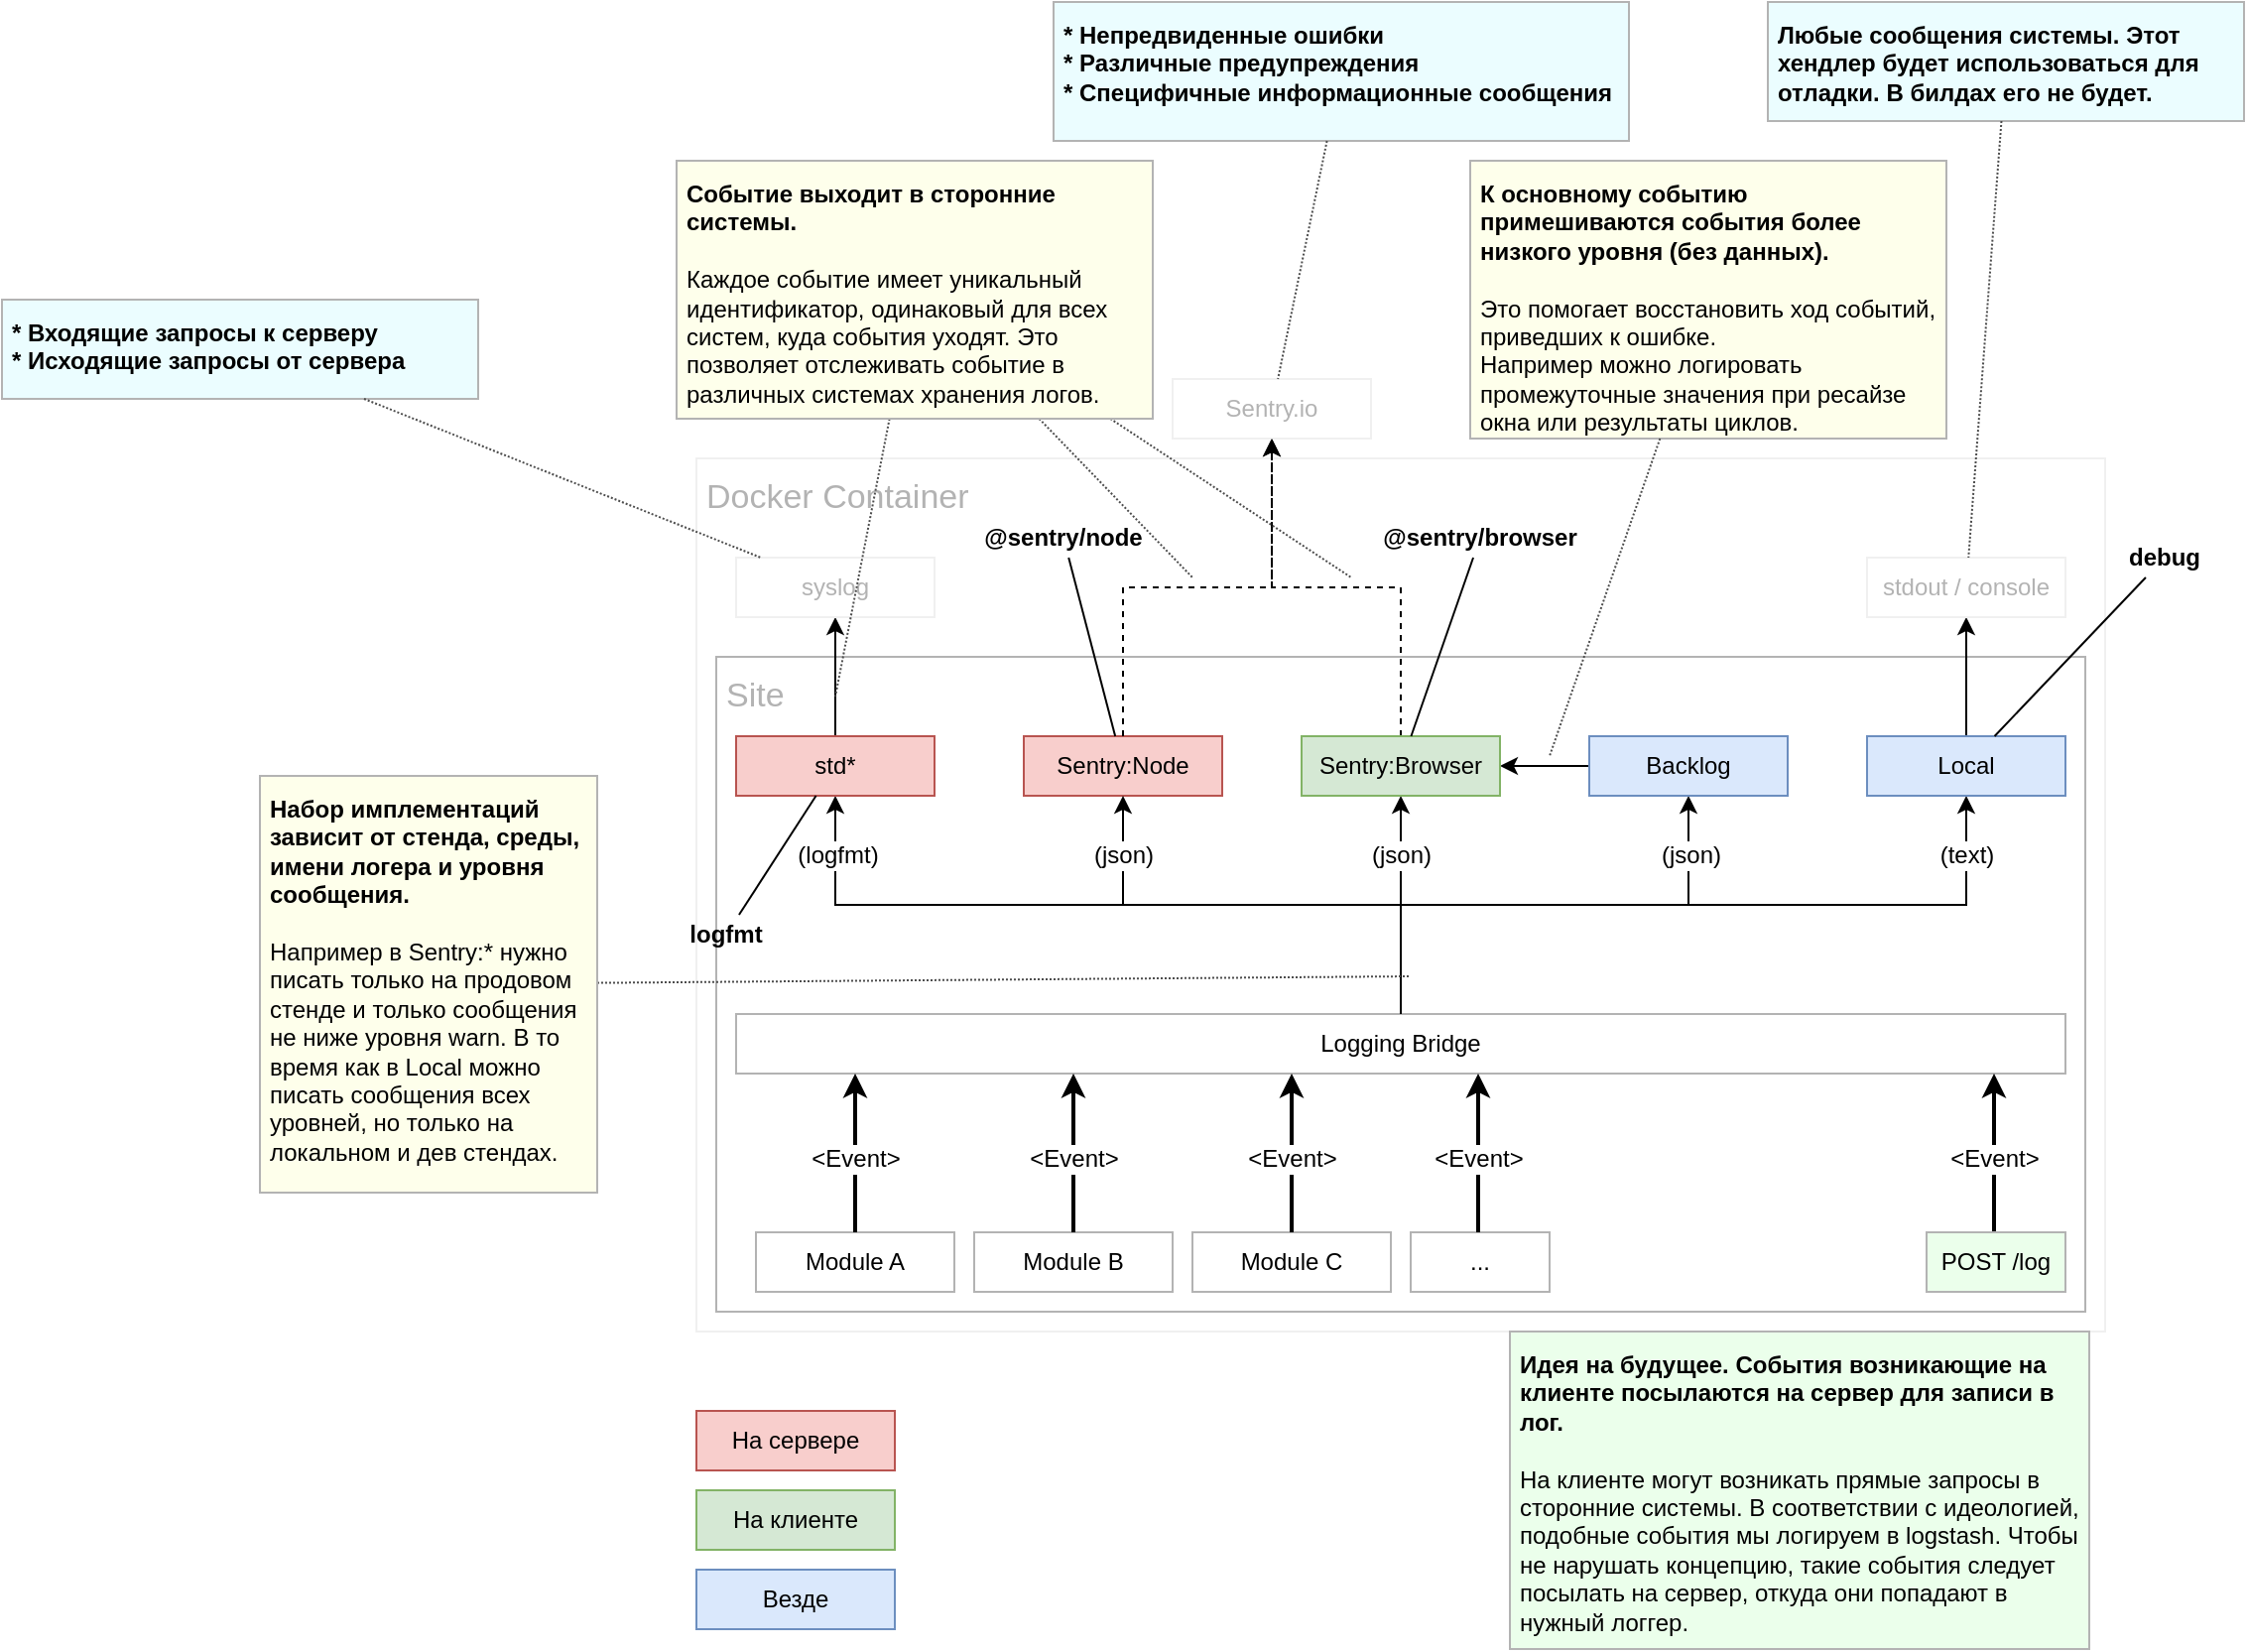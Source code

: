 <mxfile version="10.6.6" type="github"><diagram id="plSGRDKo6Dt8ZI3OW87W" name="Page-1"><mxGraphModel dx="1985" dy="726" grid="1" gridSize="10" guides="1" tooltips="1" connect="1" arrows="1" fold="1" page="1" pageScale="1" pageWidth="827" pageHeight="1169" math="0" shadow="0"><root><mxCell id="0"/><mxCell id="1" style="" parent="0"/><mxCell id="GhjLwsjxVcX4-vvsTxXA-20" value="Docker Container" style="rounded=0;whiteSpace=wrap;html=1;strokeColor=#F0F0F0;fontSize=17;fontColor=#B3B3B3;spacing=5;align=left;verticalAlign=top;" parent="1" vertex="1"><mxGeometry x="40" y="240" width="710" height="440" as="geometry"/></mxCell><mxCell id="GhjLwsjxVcX4-vvsTxXA-1" value="Site&lt;div style=&quot;text-align: left ; font-size: 17px&quot;&gt;&lt;/div&gt;" style="rounded=0;whiteSpace=wrap;html=1;strokeColor=#B3B3B3;align=left;verticalAlign=top;fontSize=17;labelBackgroundColor=none;fontColor=#B3B3B3;spacing=5;" parent="1" vertex="1"><mxGeometry x="50" y="340" width="690" height="330" as="geometry"/></mxCell><mxCell id="GhjLwsjxVcX4-vvsTxXA-16" style="edgeStyle=orthogonalEdgeStyle;rounded=0;orthogonalLoop=1;jettySize=auto;html=1;entryX=0.5;entryY=1;entryDx=0;entryDy=0;strokeWidth=1;" parent="1" source="GhjLwsjxVcX4-vvsTxXA-8" target="GhjLwsjxVcX4-vvsTxXA-11" edge="1"><mxGeometry relative="1" as="geometry"/></mxCell><mxCell id="GhjLwsjxVcX4-vvsTxXA-28" value="(logfmt)" style="text;html=1;resizable=0;points=[];align=center;verticalAlign=middle;labelBackgroundColor=#ffffff;" parent="GhjLwsjxVcX4-vvsTxXA-16" vertex="1" connectable="0"><mxGeometry x="0.568" y="-1" relative="1" as="geometry"><mxPoint x="-30" y="-24" as="offset"/></mxGeometry></mxCell><mxCell id="GhjLwsjxVcX4-vvsTxXA-17" style="edgeStyle=orthogonalEdgeStyle;rounded=0;orthogonalLoop=1;jettySize=auto;html=1;entryX=0.5;entryY=1;entryDx=0;entryDy=0;" parent="1" source="GhjLwsjxVcX4-vvsTxXA-8" target="GhjLwsjxVcX4-vvsTxXA-12" edge="1"><mxGeometry relative="1" as="geometry"/></mxCell><mxCell id="GhjLwsjxVcX4-vvsTxXA-29" value="(json)" style="text;html=1;resizable=0;points=[];align=center;verticalAlign=middle;labelBackgroundColor=#ffffff;" parent="GhjLwsjxVcX4-vvsTxXA-17" vertex="1" connectable="0"><mxGeometry x="0.493" y="-1" relative="1" as="geometry"><mxPoint x="-1" y="2" as="offset"/></mxGeometry></mxCell><mxCell id="GhjLwsjxVcX4-vvsTxXA-18" style="edgeStyle=orthogonalEdgeStyle;rounded=0;orthogonalLoop=1;jettySize=auto;html=1;entryX=0.5;entryY=1;entryDx=0;entryDy=0;" parent="1" source="GhjLwsjxVcX4-vvsTxXA-8" target="GhjLwsjxVcX4-vvsTxXA-13" edge="1"><mxGeometry relative="1" as="geometry"/></mxCell><mxCell id="GhjLwsjxVcX4-vvsTxXA-30" value="(json)" style="text;html=1;resizable=0;points=[];align=center;verticalAlign=middle;labelBackgroundColor=#ffffff;" parent="GhjLwsjxVcX4-vvsTxXA-18" vertex="1" connectable="0"><mxGeometry x="0.533" y="3" relative="1" as="geometry"><mxPoint x="5" y="-22" as="offset"/></mxGeometry></mxCell><mxCell id="GhjLwsjxVcX4-vvsTxXA-19" style="edgeStyle=orthogonalEdgeStyle;rounded=0;orthogonalLoop=1;jettySize=auto;html=1;entryX=0.5;entryY=1;entryDx=0;entryDy=0;" parent="1" source="GhjLwsjxVcX4-vvsTxXA-8" target="GhjLwsjxVcX4-vvsTxXA-14" edge="1"><mxGeometry relative="1" as="geometry"/></mxCell><mxCell id="GhjLwsjxVcX4-vvsTxXA-31" value="(text)" style="text;html=1;resizable=0;points=[];align=center;verticalAlign=middle;labelBackgroundColor=#ffffff;" parent="GhjLwsjxVcX4-vvsTxXA-19" vertex="1" connectable="0"><mxGeometry x="0.7" y="-2" relative="1" as="geometry"><mxPoint x="4" y="-27" as="offset"/></mxGeometry></mxCell><mxCell id="GhjLwsjxVcX4-vvsTxXA-8" value="Logging Bridge&lt;br&gt;" style="rounded=0;whiteSpace=wrap;html=1;strokeColor=#B3B3B3;" parent="1" vertex="1"><mxGeometry x="60" y="520" width="670" height="30" as="geometry"/></mxCell><mxCell id="GhjLwsjxVcX4-vvsTxXA-22" style="edgeStyle=orthogonalEdgeStyle;rounded=0;orthogonalLoop=1;jettySize=auto;html=1;exitX=0.5;exitY=0;exitDx=0;exitDy=0;" parent="1" source="GhjLwsjxVcX4-vvsTxXA-11" target="GhjLwsjxVcX4-vvsTxXA-21" edge="1"><mxGeometry relative="1" as="geometry"/></mxCell><mxCell id="GhjLwsjxVcX4-vvsTxXA-11" value="std*&lt;br&gt;" style="rounded=0;whiteSpace=wrap;html=1;strokeColor=#b85450;fillColor=#f8cecc;" parent="1" vertex="1"><mxGeometry x="60" y="380" width="100" height="30" as="geometry"/></mxCell><mxCell id="GhjLwsjxVcX4-vvsTxXA-26" style="edgeStyle=orthogonalEdgeStyle;rounded=0;orthogonalLoop=1;jettySize=auto;html=1;entryX=0.5;entryY=1;entryDx=0;entryDy=0;dashed=1;" parent="1" source="GhjLwsjxVcX4-vvsTxXA-12" target="GhjLwsjxVcX4-vvsTxXA-25" edge="1"><mxGeometry relative="1" as="geometry"/></mxCell><mxCell id="GhjLwsjxVcX4-vvsTxXA-23" style="edgeStyle=orthogonalEdgeStyle;rounded=0;orthogonalLoop=1;jettySize=auto;html=1;entryX=1;entryY=0.5;entryDx=0;entryDy=0;" parent="1" source="GhjLwsjxVcX4-vvsTxXA-13" target="GhjLwsjxVcX4-vvsTxXA-12" edge="1"><mxGeometry relative="1" as="geometry"/></mxCell><mxCell id="GhjLwsjxVcX4-vvsTxXA-13" value="Backlog&lt;br&gt;" style="rounded=0;whiteSpace=wrap;html=1;strokeColor=#6c8ebf;fillColor=#dae8fc;" parent="1" vertex="1"><mxGeometry x="490" y="380" width="100" height="30" as="geometry"/></mxCell><mxCell id="xoon3yMHOYKr-UEsjlOf-9" style="edgeStyle=orthogonalEdgeStyle;rounded=0;orthogonalLoop=1;jettySize=auto;html=1;strokeWidth=1;" edge="1" parent="1" source="GhjLwsjxVcX4-vvsTxXA-14" target="xoon3yMHOYKr-UEsjlOf-8"><mxGeometry relative="1" as="geometry"/></mxCell><mxCell id="GhjLwsjxVcX4-vvsTxXA-14" value="Local&lt;br&gt;" style="rounded=0;whiteSpace=wrap;html=1;strokeColor=#6c8ebf;fillColor=#dae8fc;" parent="1" vertex="1"><mxGeometry x="630" y="380" width="100" height="30" as="geometry"/></mxCell><mxCell id="GhjLwsjxVcX4-vvsTxXA-21" value="syslog" style="rounded=0;whiteSpace=wrap;html=1;strokeColor=#F0F0F0;fontColor=#B3B3B3;" parent="1" vertex="1"><mxGeometry x="60" y="290" width="100" height="30" as="geometry"/></mxCell><mxCell id="GhjLwsjxVcX4-vvsTxXA-25" value="Sentry.io&lt;br&gt;" style="rounded=0;whiteSpace=wrap;html=1;strokeColor=#F0F0F0;fontColor=#B3B3B3;" parent="1" vertex="1"><mxGeometry x="280" y="200" width="100" height="30" as="geometry"/></mxCell><mxCell id="GhjLwsjxVcX4-vvsTxXA-12" value="&lt;span&gt;Sentry:Browser&lt;/span&gt;" style="rounded=0;whiteSpace=wrap;html=1;strokeColor=#82b366;fillColor=#d5e8d4;" parent="1" vertex="1"><mxGeometry x="345" y="380" width="100" height="30" as="geometry"/></mxCell><mxCell id="GhjLwsjxVcX4-vvsTxXA-54" value="Module A" style="rounded=0;whiteSpace=wrap;html=1;strokeColor=#B3B3B3;" parent="1" vertex="1"><mxGeometry x="70" y="630" width="100" height="30" as="geometry"/></mxCell><mxCell id="GhjLwsjxVcX4-vvsTxXA-55" value="Module B" style="rounded=0;whiteSpace=wrap;html=1;strokeColor=#B3B3B3;" parent="1" vertex="1"><mxGeometry x="180" y="630" width="100" height="30" as="geometry"/></mxCell><mxCell id="GhjLwsjxVcX4-vvsTxXA-57" value="Module C" style="rounded=0;whiteSpace=wrap;html=1;strokeColor=#B3B3B3;" parent="1" vertex="1"><mxGeometry x="290" y="630" width="100" height="30" as="geometry"/></mxCell><mxCell id="GhjLwsjxVcX4-vvsTxXA-59" style="edgeStyle=orthogonalEdgeStyle;rounded=0;orthogonalLoop=1;jettySize=auto;html=1;strokeWidth=2;entryX=0.113;entryY=1;entryDx=0;entryDy=0;entryPerimeter=0;exitX=0.5;exitY=0;exitDx=0;exitDy=0;" parent="1" edge="1"><mxGeometry relative="1" as="geometry"><mxPoint x="230" y="630" as="sourcePoint"/><mxPoint x="230" y="550" as="targetPoint"/></mxGeometry></mxCell><mxCell id="GhjLwsjxVcX4-vvsTxXA-60" value="&amp;lt;Event&amp;gt;&lt;br&gt;" style="text;html=1;resizable=0;points=[];align=center;verticalAlign=middle;labelBackgroundColor=#ffffff;" parent="GhjLwsjxVcX4-vvsTxXA-59" vertex="1" connectable="0"><mxGeometry x="-0.067" relative="1" as="geometry"><mxPoint as="offset"/></mxGeometry></mxCell><mxCell id="GhjLwsjxVcX4-vvsTxXA-61" style="edgeStyle=orthogonalEdgeStyle;rounded=0;orthogonalLoop=1;jettySize=auto;html=1;strokeWidth=2;entryX=0.113;entryY=1;entryDx=0;entryDy=0;entryPerimeter=0;exitX=0.5;exitY=0;exitDx=0;exitDy=0;" parent="1" edge="1"><mxGeometry relative="1" as="geometry"><mxPoint x="340" y="630" as="sourcePoint"/><mxPoint x="340" y="550" as="targetPoint"/></mxGeometry></mxCell><mxCell id="GhjLwsjxVcX4-vvsTxXA-62" value="&amp;lt;Event&amp;gt;&lt;br&gt;" style="text;html=1;resizable=0;points=[];align=center;verticalAlign=middle;labelBackgroundColor=#ffffff;" parent="GhjLwsjxVcX4-vvsTxXA-61" vertex="1" connectable="0"><mxGeometry x="-0.067" relative="1" as="geometry"><mxPoint as="offset"/></mxGeometry></mxCell><mxCell id="xoon3yMHOYKr-UEsjlOf-2" value="&lt;span&gt;Sentry:Node&lt;/span&gt;" style="rounded=0;whiteSpace=wrap;html=1;strokeColor=#b85450;fillColor=#f8cecc;" vertex="1" parent="1"><mxGeometry x="205" y="380" width="100" height="30" as="geometry"/></mxCell><mxCell id="xoon3yMHOYKr-UEsjlOf-3" style="edgeStyle=orthogonalEdgeStyle;rounded=0;orthogonalLoop=1;jettySize=auto;html=1;entryX=0.5;entryY=1;entryDx=0;entryDy=0;strokeWidth=1;exitX=0.5;exitY=0;exitDx=0;exitDy=0;" edge="1" parent="1" source="GhjLwsjxVcX4-vvsTxXA-8" target="xoon3yMHOYKr-UEsjlOf-2"><mxGeometry relative="1" as="geometry"><mxPoint x="335" y="550" as="sourcePoint"/><mxPoint x="120" y="420" as="targetPoint"/></mxGeometry></mxCell><mxCell id="xoon3yMHOYKr-UEsjlOf-4" value="(json)" style="text;html=1;resizable=0;points=[];align=center;verticalAlign=middle;labelBackgroundColor=#ffffff;" vertex="1" connectable="0" parent="xoon3yMHOYKr-UEsjlOf-3"><mxGeometry x="0.568" y="-1" relative="1" as="geometry"><mxPoint x="-1" y="-24" as="offset"/></mxGeometry></mxCell><mxCell id="xoon3yMHOYKr-UEsjlOf-7" style="edgeStyle=orthogonalEdgeStyle;rounded=0;orthogonalLoop=1;jettySize=auto;html=1;entryX=0.5;entryY=1;entryDx=0;entryDy=0;dashed=1;exitX=0.5;exitY=0;exitDx=0;exitDy=0;" edge="1" parent="1" source="xoon3yMHOYKr-UEsjlOf-2" target="GhjLwsjxVcX4-vvsTxXA-25"><mxGeometry relative="1" as="geometry"><mxPoint x="410" y="390" as="sourcePoint"/><mxPoint x="410" y="240" as="targetPoint"/></mxGeometry></mxCell><mxCell id="xoon3yMHOYKr-UEsjlOf-8" value="stdout / console" style="rounded=0;whiteSpace=wrap;html=1;strokeColor=#F0F0F0;fontColor=#B3B3B3;" vertex="1" parent="1"><mxGeometry x="630" y="290" width="100" height="30" as="geometry"/></mxCell><mxCell id="xoon3yMHOYKr-UEsjlOf-10" style="edgeStyle=none;rounded=0;orthogonalLoop=1;jettySize=auto;html=1;endArrow=none;endFill=0;fontColor=#B3B3B3;dashed=1;strokeColor=#4D4D4D;dashPattern=1 1;" edge="1" parent="1" source="GhjLwsjxVcX4-vvsTxXA-44"><mxGeometry relative="1" as="geometry"><mxPoint x="370" y="300" as="targetPoint"/><mxPoint x="233" y="175" as="sourcePoint"/></mxGeometry></mxCell><mxCell id="xoon3yMHOYKr-UEsjlOf-11" value="На сервере" style="rounded=0;whiteSpace=wrap;html=1;strokeColor=#b85450;fillColor=#f8cecc;" vertex="1" parent="1"><mxGeometry x="40" y="720" width="100" height="30" as="geometry"/></mxCell><mxCell id="xoon3yMHOYKr-UEsjlOf-12" value="&lt;span&gt;На клиенте&lt;/span&gt;" style="rounded=0;whiteSpace=wrap;html=1;strokeColor=#82b366;fillColor=#d5e8d4;" vertex="1" parent="1"><mxGeometry x="40" y="760" width="100" height="30" as="geometry"/></mxCell><mxCell id="xoon3yMHOYKr-UEsjlOf-13" value="&lt;span&gt;Везде&lt;/span&gt;" style="rounded=0;whiteSpace=wrap;html=1;strokeColor=#6c8ebf;fillColor=#dae8fc;" vertex="1" parent="1"><mxGeometry x="40" y="800" width="100" height="30" as="geometry"/></mxCell><mxCell id="xoon3yMHOYKr-UEsjlOf-14" style="edgeStyle=orthogonalEdgeStyle;rounded=0;orthogonalLoop=1;jettySize=auto;html=1;strokeWidth=2;entryX=0.113;entryY=1;entryDx=0;entryDy=0;entryPerimeter=0;exitX=0.5;exitY=0;exitDx=0;exitDy=0;" edge="1" parent="1"><mxGeometry relative="1" as="geometry"><mxPoint x="120" y="630" as="sourcePoint"/><mxPoint x="120" y="550" as="targetPoint"/></mxGeometry></mxCell><mxCell id="xoon3yMHOYKr-UEsjlOf-15" value="&amp;lt;Event&amp;gt;&lt;br&gt;" style="text;html=1;resizable=0;points=[];align=center;verticalAlign=middle;labelBackgroundColor=#ffffff;" vertex="1" connectable="0" parent="xoon3yMHOYKr-UEsjlOf-14"><mxGeometry x="-0.067" relative="1" as="geometry"><mxPoint as="offset"/></mxGeometry></mxCell><mxCell id="GhjLwsjxVcX4-vvsTxXA-58" value="..." style="rounded=0;whiteSpace=wrap;html=1;strokeColor=#B3B3B3;" parent="1" vertex="1"><mxGeometry x="400" y="630" width="70" height="30" as="geometry"/></mxCell><mxCell id="GhjLwsjxVcX4-vvsTxXA-63" style="edgeStyle=orthogonalEdgeStyle;rounded=0;orthogonalLoop=1;jettySize=auto;html=1;strokeWidth=2;entryX=0.113;entryY=1;entryDx=0;entryDy=0;entryPerimeter=0;exitX=0.5;exitY=0;exitDx=0;exitDy=0;" parent="1" edge="1"><mxGeometry relative="1" as="geometry"><mxPoint x="434" y="630" as="sourcePoint"/><mxPoint x="434" y="550" as="targetPoint"/></mxGeometry></mxCell><mxCell id="GhjLwsjxVcX4-vvsTxXA-64" value="&amp;lt;Event&amp;gt;&lt;br&gt;" style="text;html=1;resizable=0;points=[];align=center;verticalAlign=middle;labelBackgroundColor=#ffffff;" parent="GhjLwsjxVcX4-vvsTxXA-63" vertex="1" connectable="0"><mxGeometry x="-0.067" relative="1" as="geometry"><mxPoint as="offset"/></mxGeometry></mxCell><mxCell id="xoon3yMHOYKr-UEsjlOf-27" style="edgeStyle=orthogonalEdgeStyle;rounded=0;orthogonalLoop=1;jettySize=auto;html=1;strokeWidth=2;entryX=0.113;entryY=1;entryDx=0;entryDy=0;entryPerimeter=0;exitX=0.5;exitY=0;exitDx=0;exitDy=0;" edge="1" parent="1"><mxGeometry relative="1" as="geometry"><mxPoint x="694" y="630" as="sourcePoint"/><mxPoint x="694" y="550" as="targetPoint"/></mxGeometry></mxCell><mxCell id="xoon3yMHOYKr-UEsjlOf-28" value="&amp;lt;Event&amp;gt;&lt;br&gt;" style="text;html=1;resizable=0;points=[];align=center;verticalAlign=middle;labelBackgroundColor=#ffffff;" vertex="1" connectable="0" parent="xoon3yMHOYKr-UEsjlOf-27"><mxGeometry x="-0.067" relative="1" as="geometry"><mxPoint as="offset"/></mxGeometry></mxCell><mxCell id="xoon3yMHOYKr-UEsjlOf-29" value="POST /log" style="rounded=0;whiteSpace=wrap;html=1;strokeColor=#B3B3B3;fillColor=#EBFFEB;" vertex="1" parent="1"><mxGeometry x="660" y="630" width="70" height="30" as="geometry"/></mxCell><mxCell id="GhjLwsjxVcX4-vvsTxXA-32" value="Libs" style="locked=1;" parent="0"/><mxCell id="GhjLwsjxVcX4-vvsTxXA-34" style="rounded=0;orthogonalLoop=1;jettySize=auto;html=1;endArrow=none;endFill=0;" parent="GhjLwsjxVcX4-vvsTxXA-32" source="GhjLwsjxVcX4-vvsTxXA-33" target="GhjLwsjxVcX4-vvsTxXA-12" edge="1"><mxGeometry relative="1" as="geometry"><mxPoint x="840" y="230" as="targetPoint"/></mxGeometry></mxCell><mxCell id="GhjLwsjxVcX4-vvsTxXA-33" value="@sentry/browser" style="text;html=1;strokeColor=none;fillColor=none;align=center;verticalAlign=middle;whiteSpace=wrap;rounded=0;fontStyle=1" parent="GhjLwsjxVcX4-vvsTxXA-32" vertex="1"><mxGeometry x="390" y="270" width="90" height="20" as="geometry"/></mxCell><mxCell id="GhjLwsjxVcX4-vvsTxXA-36" style="edgeStyle=none;rounded=0;orthogonalLoop=1;jettySize=auto;html=1;endArrow=none;endFill=0;" parent="GhjLwsjxVcX4-vvsTxXA-32" source="GhjLwsjxVcX4-vvsTxXA-35" target="GhjLwsjxVcX4-vvsTxXA-14" edge="1"><mxGeometry relative="1" as="geometry"/></mxCell><mxCell id="GhjLwsjxVcX4-vvsTxXA-35" value="debug" style="text;html=1;strokeColor=none;fillColor=none;align=center;verticalAlign=middle;whiteSpace=wrap;rounded=0;fontStyle=1" parent="GhjLwsjxVcX4-vvsTxXA-32" vertex="1"><mxGeometry x="750" y="280" width="60" height="20" as="geometry"/></mxCell><mxCell id="GhjLwsjxVcX4-vvsTxXA-38" style="edgeStyle=none;rounded=0;orthogonalLoop=1;jettySize=auto;html=1;endArrow=none;endFill=0;" parent="GhjLwsjxVcX4-vvsTxXA-32" source="GhjLwsjxVcX4-vvsTxXA-37" target="GhjLwsjxVcX4-vvsTxXA-11" edge="1"><mxGeometry relative="1" as="geometry"/></mxCell><mxCell id="GhjLwsjxVcX4-vvsTxXA-37" value="logfmt" style="text;html=1;strokeColor=none;fillColor=none;align=center;verticalAlign=middle;whiteSpace=wrap;rounded=0;fontStyle=1" parent="GhjLwsjxVcX4-vvsTxXA-32" vertex="1"><mxGeometry x="10" y="470" width="90" height="20" as="geometry"/></mxCell><mxCell id="xoon3yMHOYKr-UEsjlOf-16" value="@sentry/node" style="text;html=1;strokeColor=none;fillColor=none;align=center;verticalAlign=middle;whiteSpace=wrap;rounded=0;fontStyle=1" vertex="1" parent="GhjLwsjxVcX4-vvsTxXA-32"><mxGeometry x="170" y="270" width="110" height="20" as="geometry"/></mxCell><mxCell id="xoon3yMHOYKr-UEsjlOf-17" style="rounded=0;orthogonalLoop=1;jettySize=auto;html=1;endArrow=none;endFill=0;" edge="1" parent="GhjLwsjxVcX4-vvsTxXA-32" source="xoon3yMHOYKr-UEsjlOf-16" target="xoon3yMHOYKr-UEsjlOf-2"><mxGeometry relative="1" as="geometry"><mxPoint x="413.333" y="390" as="targetPoint"/><mxPoint x="474.444" y="280" as="sourcePoint"/></mxGeometry></mxCell><mxCell id="GhjLwsjxVcX4-vvsTxXA-39" value="Comments" style="locked=1;" parent="0"/><mxCell id="GhjLwsjxVcX4-vvsTxXA-41" style="edgeStyle=none;rounded=0;orthogonalLoop=1;jettySize=auto;html=1;endArrow=none;endFill=0;dashed=1;strokeColor=#4D4D4D;dashPattern=1 1;" parent="GhjLwsjxVcX4-vvsTxXA-39" source="GhjLwsjxVcX4-vvsTxXA-40" edge="1"><mxGeometry relative="1" as="geometry"><mxPoint x="400" y="501" as="targetPoint"/></mxGeometry></mxCell><mxCell id="GhjLwsjxVcX4-vvsTxXA-40" value="&lt;b&gt;Набор имплементаций зависит от стенда, среды, имени логера и уровня сообщения.&lt;/b&gt;&lt;br&gt;&lt;br&gt;Например в&amp;nbsp;Sentry:* нужно писать только на продовом стенде и только сообщения не ниже уровня&amp;nbsp;warn. В то время как в Local можно писать сообщения всех уровней, но только на локальном и дев стендах.&lt;br&gt;" style="text;html=1;strokeColor=#B3B3B3;fillColor=#FEFFEB;align=left;verticalAlign=top;whiteSpace=wrap;rounded=0;spacing=5;" parent="GhjLwsjxVcX4-vvsTxXA-39" vertex="1"><mxGeometry x="-180" y="400" width="170" height="210" as="geometry"/></mxCell><mxCell id="GhjLwsjxVcX4-vvsTxXA-42" value="&lt;b&gt;Идея на будущее. События возникающие на клиенте посылаются на сервер для записи в лог.&lt;/b&gt;&lt;br&gt;&lt;br&gt;На клиенте могут возникать прямые запросы в сторонние системы. В соответствии с идеологией, подобные события мы логируем в logstash. Чтобы не нарушать концепцию, такие события следует посылать на сервер, откуда они попадают в нужный логгер.&lt;br&gt;" style="text;html=1;strokeColor=#B3B3B3;fillColor=#EBFFEB;align=left;verticalAlign=top;whiteSpace=wrap;rounded=0;spacing=5;" parent="GhjLwsjxVcX4-vvsTxXA-39" vertex="1"><mxGeometry x="450" y="680" width="292" height="160" as="geometry"/></mxCell><mxCell id="GhjLwsjxVcX4-vvsTxXA-45" style="edgeStyle=none;rounded=0;orthogonalLoop=1;jettySize=auto;html=1;endArrow=none;endFill=0;fontColor=#B3B3B3;dashed=1;strokeColor=#4D4D4D;dashPattern=1 1;" parent="GhjLwsjxVcX4-vvsTxXA-39" source="GhjLwsjxVcX4-vvsTxXA-44" edge="1"><mxGeometry relative="1" as="geometry"><mxPoint x="290" y="300" as="targetPoint"/></mxGeometry></mxCell><mxCell id="GhjLwsjxVcX4-vvsTxXA-46" style="edgeStyle=none;rounded=0;orthogonalLoop=1;jettySize=auto;html=1;endArrow=none;endFill=0;fontColor=#B3B3B3;dashed=1;strokeColor=#4D4D4D;dashPattern=1 1;" parent="GhjLwsjxVcX4-vvsTxXA-39" source="GhjLwsjxVcX4-vvsTxXA-44" edge="1"><mxGeometry relative="1" as="geometry"><mxPoint x="110" y="360" as="targetPoint"/></mxGeometry></mxCell><mxCell id="GhjLwsjxVcX4-vvsTxXA-44" value="&lt;b&gt;Событие выходит в сторонние системы.&lt;/b&gt;&lt;br&gt;&lt;br&gt;Каждое событие имеет уникальный идентификатор, одинаковый для всех систем, куда события уходят. Это позволяет отслеживать событие в различных системах хранения логов.&lt;br&gt;" style="text;html=1;strokeColor=#B3B3B3;fillColor=#FEFFEB;align=left;verticalAlign=top;whiteSpace=wrap;rounded=0;spacing=5;" parent="GhjLwsjxVcX4-vvsTxXA-39" vertex="1"><mxGeometry x="30" y="90" width="240" height="130" as="geometry"/></mxCell><mxCell id="GhjLwsjxVcX4-vvsTxXA-51" value="&lt;b&gt;К основному событию примешиваются события более низкого уровня (без данных).&lt;/b&gt;&lt;br&gt;&lt;br&gt;Это помогает восстановить ход событий, приведших к ошибке.&lt;br&gt;Например можно логировать промежуточные значения при ресайзе окна или результаты циклов.&lt;br&gt;" style="text;html=1;strokeColor=#B3B3B3;fillColor=#FEFFEB;align=left;verticalAlign=top;whiteSpace=wrap;rounded=0;spacing=5;" parent="GhjLwsjxVcX4-vvsTxXA-39" vertex="1"><mxGeometry x="430" y="90" width="240" height="140" as="geometry"/></mxCell><mxCell id="GhjLwsjxVcX4-vvsTxXA-52" style="edgeStyle=none;rounded=0;orthogonalLoop=1;jettySize=auto;html=1;endArrow=none;endFill=0;fontColor=#B3B3B3;dashed=1;strokeColor=#4D4D4D;dashPattern=1 1;" parent="GhjLwsjxVcX4-vvsTxXA-39" source="GhjLwsjxVcX4-vvsTxXA-51" edge="1"><mxGeometry relative="1" as="geometry"><mxPoint x="470" y="390" as="targetPoint"/><mxPoint x="443.568" y="190" as="sourcePoint"/></mxGeometry></mxCell><mxCell id="xoon3yMHOYKr-UEsjlOf-18" value="Purpose" style="locked=1;" parent="0"/><mxCell id="xoon3yMHOYKr-UEsjlOf-22" value="&lt;b&gt;* Входящие запросы к серверу&lt;/b&gt;&lt;b&gt;&lt;br&gt;&lt;/b&gt;&lt;b&gt;* Исходящие запросы от сервера&lt;/b&gt;&lt;b&gt;&lt;br&gt;&lt;/b&gt;" style="text;html=1;strokeColor=#B3B3B3;fillColor=#EBFDFF;align=left;verticalAlign=top;whiteSpace=wrap;rounded=0;spacing=5;" vertex="1" parent="xoon3yMHOYKr-UEsjlOf-18"><mxGeometry x="-310" y="160" width="240" height="50" as="geometry"/></mxCell><mxCell id="xoon3yMHOYKr-UEsjlOf-25" style="edgeStyle=none;rounded=0;orthogonalLoop=1;jettySize=auto;html=1;endArrow=none;endFill=0;fontColor=#B3B3B3;dashed=1;strokeColor=#4D4D4D;dashPattern=1 1;" edge="1" parent="xoon3yMHOYKr-UEsjlOf-18" source="xoon3yMHOYKr-UEsjlOf-22" target="GhjLwsjxVcX4-vvsTxXA-21"><mxGeometry relative="1" as="geometry"><mxPoint x="344.565" y="210" as="targetPoint"/><mxPoint x="390.217" y="60" as="sourcePoint"/></mxGeometry></mxCell><mxCell id="xoon3yMHOYKr-UEsjlOf-20" value="&lt;b&gt;* Непредвиденные ошибки&lt;/b&gt;&lt;b&gt;&lt;br&gt;&lt;/b&gt;&lt;b&gt;* Различные предупреждения&lt;br&gt;* Специфичные информационные сообщения&lt;/b&gt;&lt;br&gt;" style="text;html=1;strokeColor=#B3B3B3;fillColor=#EBFDFF;align=left;verticalAlign=top;whiteSpace=wrap;rounded=0;spacing=5;" vertex="1" parent="xoon3yMHOYKr-UEsjlOf-18"><mxGeometry x="220" y="10" width="290" height="70" as="geometry"/></mxCell><mxCell id="xoon3yMHOYKr-UEsjlOf-21" style="edgeStyle=none;rounded=0;orthogonalLoop=1;jettySize=auto;html=1;endArrow=none;endFill=0;fontColor=#B3B3B3;dashed=1;strokeColor=#4D4D4D;dashPattern=1 1;" edge="1" parent="xoon3yMHOYKr-UEsjlOf-18" source="xoon3yMHOYKr-UEsjlOf-20" target="GhjLwsjxVcX4-vvsTxXA-25"><mxGeometry relative="1" as="geometry"><mxPoint x="80" y="310" as="targetPoint"/><mxPoint x="154.146" y="230" as="sourcePoint"/></mxGeometry></mxCell><mxCell id="xoon3yMHOYKr-UEsjlOf-23" value="&lt;b&gt;Любые сообщения системы. Этот хендлер будет использоваться для отладки. В билдах его не будет.&lt;/b&gt;&lt;br&gt;" style="text;html=1;strokeColor=#B3B3B3;fillColor=#EBFDFF;align=left;verticalAlign=top;whiteSpace=wrap;rounded=0;spacing=5;" vertex="1" parent="xoon3yMHOYKr-UEsjlOf-18"><mxGeometry x="580" y="10" width="240" height="60" as="geometry"/></mxCell><mxCell id="xoon3yMHOYKr-UEsjlOf-24" style="edgeStyle=none;rounded=0;orthogonalLoop=1;jettySize=auto;html=1;endArrow=none;endFill=0;fontColor=#B3B3B3;dashed=1;strokeColor=#4D4D4D;dashPattern=1 1;" edge="1" parent="xoon3yMHOYKr-UEsjlOf-18" source="xoon3yMHOYKr-UEsjlOf-23" target="xoon3yMHOYKr-UEsjlOf-8"><mxGeometry relative="1" as="geometry"><mxPoint x="344.565" y="210" as="targetPoint"/><mxPoint x="390.217" y="60" as="sourcePoint"/></mxGeometry></mxCell></root></mxGraphModel></diagram></mxfile>